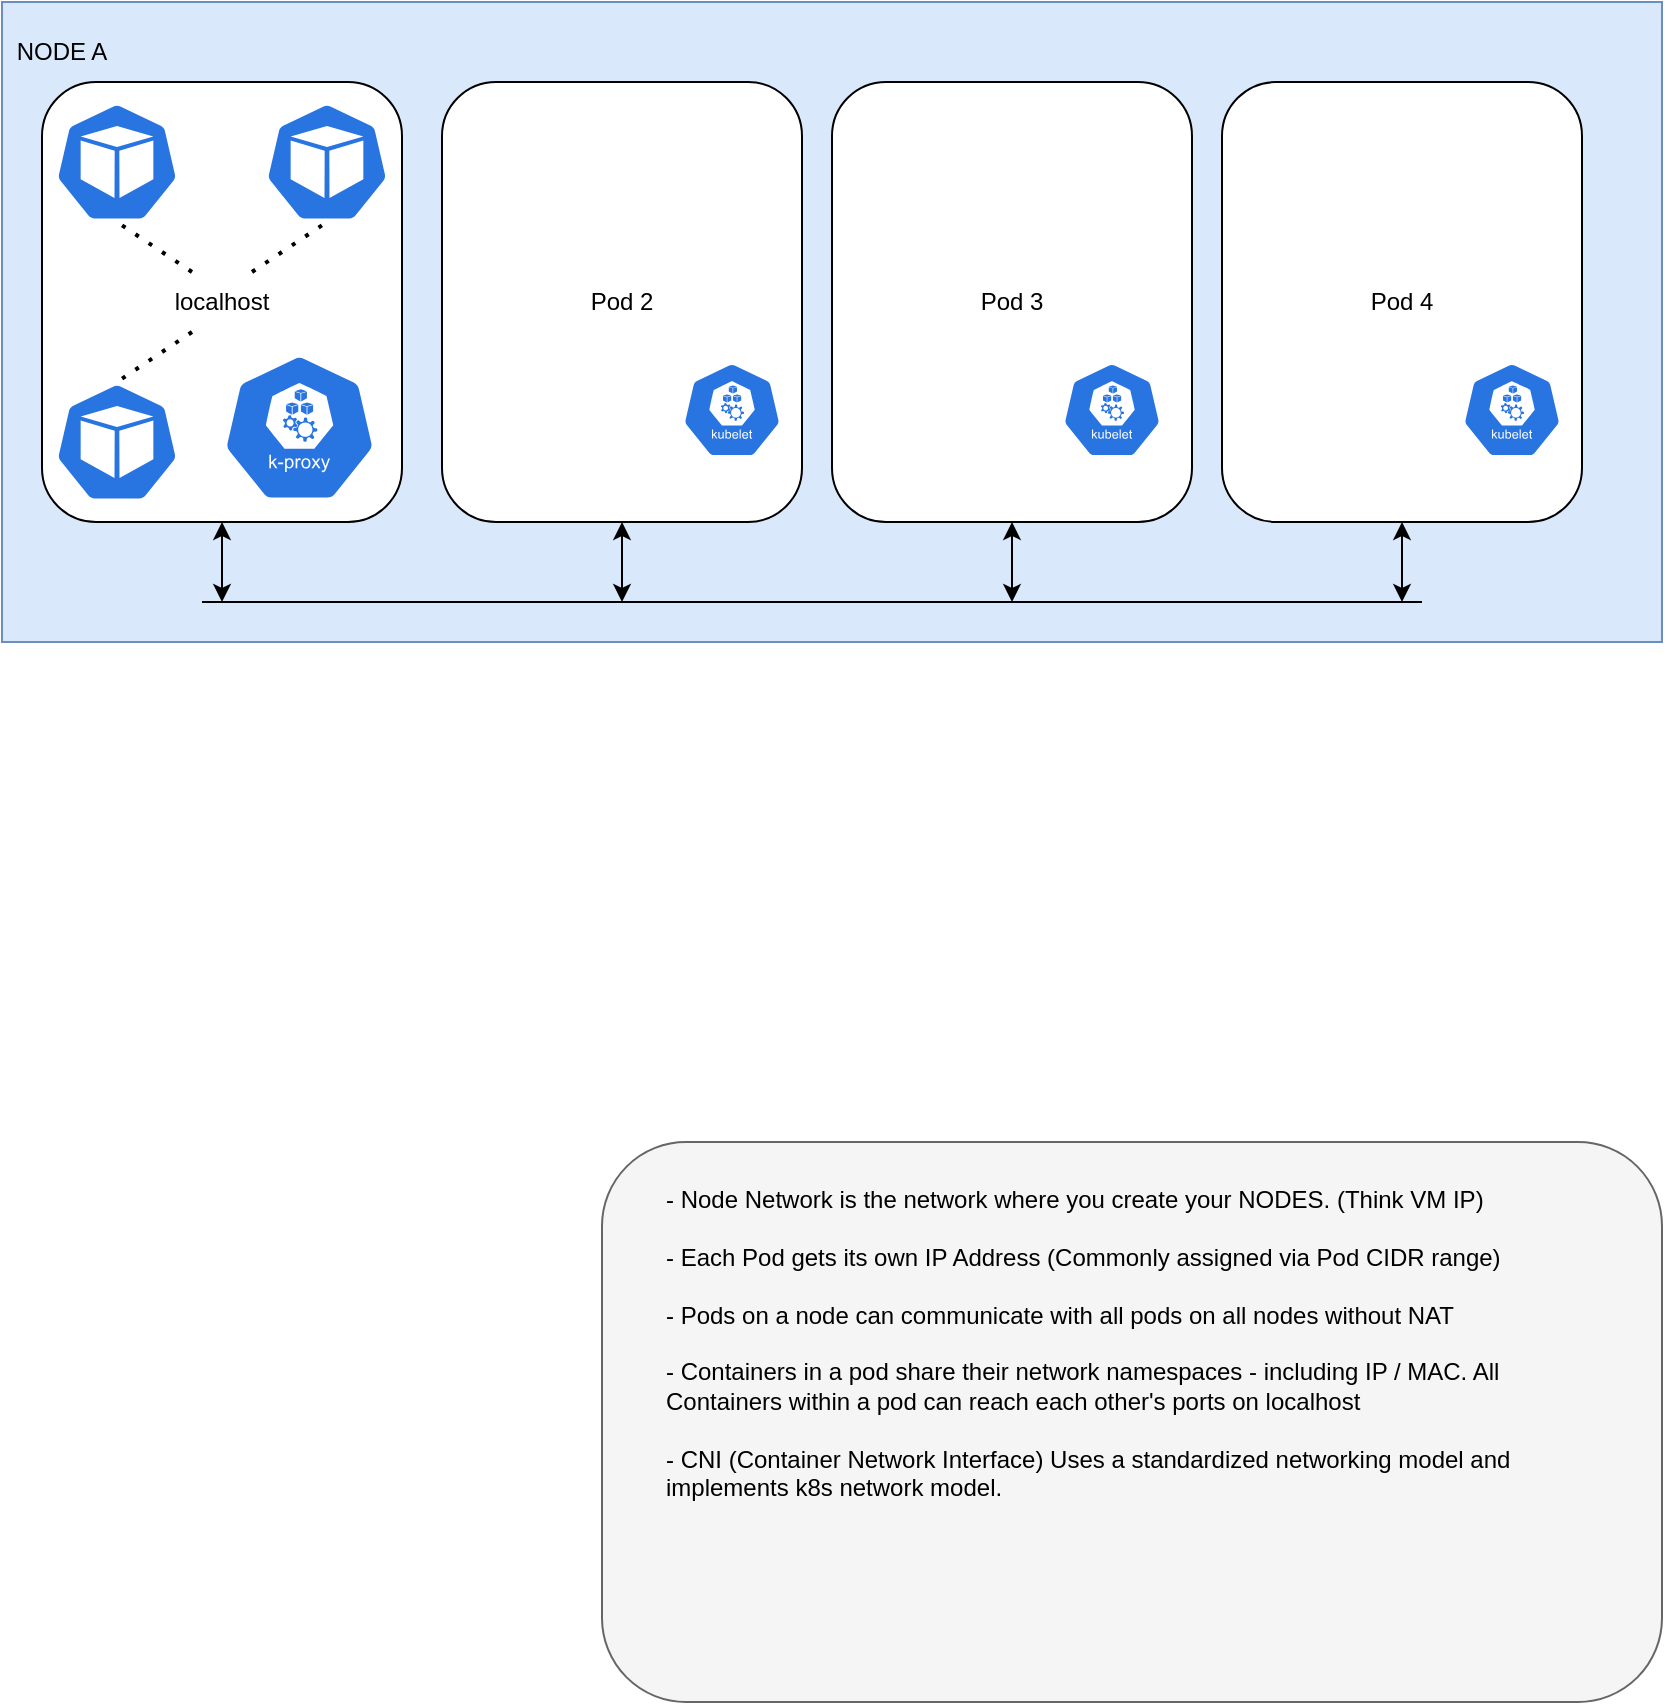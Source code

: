 <mxfile version="16.5.6" type="github">
  <diagram id="RHLKwkL4h5wyCe-F_8rd" name="Page-1">
    <mxGraphModel dx="2062" dy="1122" grid="1" gridSize="10" guides="1" tooltips="1" connect="1" arrows="1" fold="1" page="1" pageScale="1" pageWidth="850" pageHeight="1100" math="0" shadow="0">
      <root>
        <mxCell id="0" />
        <mxCell id="1" parent="0" />
        <mxCell id="o5yGgpFJr68m9ZrSQz2m-14" value="" style="rounded=0;whiteSpace=wrap;html=1;fillColor=#dae8fc;strokeColor=#6c8ebf;" vertex="1" parent="1">
          <mxGeometry x="10" y="100" width="830" height="320" as="geometry" />
        </mxCell>
        <mxCell id="o5yGgpFJr68m9ZrSQz2m-1" value="" style="rounded=1;whiteSpace=wrap;html=1;" vertex="1" parent="1">
          <mxGeometry x="30" y="140" width="180" height="220" as="geometry" />
        </mxCell>
        <mxCell id="o5yGgpFJr68m9ZrSQz2m-2" value="Pod 2" style="rounded=1;whiteSpace=wrap;html=1;" vertex="1" parent="1">
          <mxGeometry x="230" y="140" width="180" height="220" as="geometry" />
        </mxCell>
        <mxCell id="o5yGgpFJr68m9ZrSQz2m-3" value="Pod 3" style="rounded=1;whiteSpace=wrap;html=1;" vertex="1" parent="1">
          <mxGeometry x="425" y="140" width="180" height="220" as="geometry" />
        </mxCell>
        <mxCell id="o5yGgpFJr68m9ZrSQz2m-4" value="Pod 4" style="rounded=1;whiteSpace=wrap;html=1;" vertex="1" parent="1">
          <mxGeometry x="620" y="140" width="180" height="220" as="geometry" />
        </mxCell>
        <mxCell id="o5yGgpFJr68m9ZrSQz2m-5" value="" style="sketch=0;html=1;dashed=0;whitespace=wrap;fillColor=#2875E2;strokeColor=#ffffff;points=[[0.005,0.63,0],[0.1,0.2,0],[0.9,0.2,0],[0.5,0,0],[0.995,0.63,0],[0.72,0.99,0],[0.5,1,0],[0.28,0.99,0]];shape=mxgraph.kubernetes.icon;prIcon=kubelet" vertex="1" parent="1">
          <mxGeometry x="350" y="280" width="50" height="48" as="geometry" />
        </mxCell>
        <mxCell id="o5yGgpFJr68m9ZrSQz2m-7" value="" style="sketch=0;html=1;dashed=0;whitespace=wrap;fillColor=#2875E2;strokeColor=#ffffff;points=[[0.005,0.63,0],[0.1,0.2,0],[0.9,0.2,0],[0.5,0,0],[0.995,0.63,0],[0.72,0.99,0],[0.5,1,0],[0.28,0.99,0]];shape=mxgraph.kubernetes.icon;prIcon=pod" vertex="1" parent="1">
          <mxGeometry x="30" y="150" width="75" height="60" as="geometry" />
        </mxCell>
        <mxCell id="o5yGgpFJr68m9ZrSQz2m-11" value="" style="sketch=0;html=1;dashed=0;whitespace=wrap;fillColor=#2875E2;strokeColor=#ffffff;points=[[0.005,0.63,0],[0.1,0.2,0],[0.9,0.2,0],[0.5,0,0],[0.995,0.63,0],[0.72,0.99,0],[0.5,1,0],[0.28,0.99,0]];shape=mxgraph.kubernetes.icon;prIcon=kubelet" vertex="1" parent="1">
          <mxGeometry x="540" y="280" width="50" height="48" as="geometry" />
        </mxCell>
        <mxCell id="o5yGgpFJr68m9ZrSQz2m-12" value="" style="sketch=0;html=1;dashed=0;whitespace=wrap;fillColor=#2875E2;strokeColor=#ffffff;points=[[0.005,0.63,0],[0.1,0.2,0],[0.9,0.2,0],[0.5,0,0],[0.995,0.63,0],[0.72,0.99,0],[0.5,1,0],[0.28,0.99,0]];shape=mxgraph.kubernetes.icon;prIcon=kubelet" vertex="1" parent="1">
          <mxGeometry x="740" y="280" width="50" height="48" as="geometry" />
        </mxCell>
        <mxCell id="o5yGgpFJr68m9ZrSQz2m-15" value="NODE A" style="text;html=1;strokeColor=none;fillColor=none;align=center;verticalAlign=middle;whiteSpace=wrap;rounded=0;" vertex="1" parent="1">
          <mxGeometry x="10" y="110" width="60" height="30" as="geometry" />
        </mxCell>
        <mxCell id="o5yGgpFJr68m9ZrSQz2m-19" value="" style="endArrow=none;html=1;rounded=0;" edge="1" parent="1">
          <mxGeometry width="50" height="50" relative="1" as="geometry">
            <mxPoint x="110" y="400" as="sourcePoint" />
            <mxPoint x="720" y="400" as="targetPoint" />
          </mxGeometry>
        </mxCell>
        <mxCell id="o5yGgpFJr68m9ZrSQz2m-20" value="" style="endArrow=classic;startArrow=classic;html=1;rounded=0;entryX=0.5;entryY=1;entryDx=0;entryDy=0;" edge="1" parent="1" target="o5yGgpFJr68m9ZrSQz2m-2">
          <mxGeometry width="50" height="50" relative="1" as="geometry">
            <mxPoint x="320" y="400" as="sourcePoint" />
            <mxPoint x="450" y="350" as="targetPoint" />
          </mxGeometry>
        </mxCell>
        <mxCell id="o5yGgpFJr68m9ZrSQz2m-22" value="" style="endArrow=classic;startArrow=classic;html=1;rounded=0;entryX=0.5;entryY=1;entryDx=0;entryDy=0;" edge="1" parent="1" target="o5yGgpFJr68m9ZrSQz2m-1">
          <mxGeometry width="50" height="50" relative="1" as="geometry">
            <mxPoint x="120" y="400" as="sourcePoint" />
            <mxPoint x="450" y="350" as="targetPoint" />
          </mxGeometry>
        </mxCell>
        <mxCell id="o5yGgpFJr68m9ZrSQz2m-23" value="" style="endArrow=classic;startArrow=classic;html=1;rounded=0;entryX=0.5;entryY=1;entryDx=0;entryDy=0;" edge="1" parent="1" target="o5yGgpFJr68m9ZrSQz2m-3">
          <mxGeometry width="50" height="50" relative="1" as="geometry">
            <mxPoint x="515" y="400" as="sourcePoint" />
            <mxPoint x="450" y="350" as="targetPoint" />
          </mxGeometry>
        </mxCell>
        <mxCell id="o5yGgpFJr68m9ZrSQz2m-24" value="" style="endArrow=classic;startArrow=classic;html=1;rounded=0;entryX=0.5;entryY=1;entryDx=0;entryDy=0;" edge="1" parent="1" target="o5yGgpFJr68m9ZrSQz2m-4">
          <mxGeometry width="50" height="50" relative="1" as="geometry">
            <mxPoint x="710" y="400" as="sourcePoint" />
            <mxPoint x="450" y="350" as="targetPoint" />
          </mxGeometry>
        </mxCell>
        <mxCell id="o5yGgpFJr68m9ZrSQz2m-25" value="" style="sketch=0;html=1;dashed=0;whitespace=wrap;fillColor=#2875E2;strokeColor=#ffffff;points=[[0.005,0.63,0],[0.1,0.2,0],[0.9,0.2,0],[0.5,0,0],[0.995,0.63,0],[0.72,0.99,0],[0.5,1,0],[0.28,0.99,0]];shape=mxgraph.kubernetes.icon;prIcon=pod" vertex="1" parent="1">
          <mxGeometry x="135" y="150" width="75" height="60" as="geometry" />
        </mxCell>
        <mxCell id="o5yGgpFJr68m9ZrSQz2m-27" value="" style="sketch=0;html=1;dashed=0;whitespace=wrap;fillColor=#2875E2;strokeColor=#ffffff;points=[[0.005,0.63,0],[0.1,0.2,0],[0.9,0.2,0],[0.5,0,0],[0.995,0.63,0],[0.72,0.99,0],[0.5,1,0],[0.28,0.99,0]];shape=mxgraph.kubernetes.icon;prIcon=pod" vertex="1" parent="1">
          <mxGeometry x="30" y="290" width="75" height="60" as="geometry" />
        </mxCell>
        <mxCell id="o5yGgpFJr68m9ZrSQz2m-28" value="" style="endArrow=none;dashed=1;html=1;dashPattern=1 3;strokeWidth=2;rounded=0;entryX=0.5;entryY=1;entryDx=0;entryDy=0;entryPerimeter=0;exitX=0.25;exitY=0;exitDx=0;exitDy=0;" edge="1" parent="1" source="o5yGgpFJr68m9ZrSQz2m-29" target="o5yGgpFJr68m9ZrSQz2m-7">
          <mxGeometry width="50" height="50" relative="1" as="geometry">
            <mxPoint x="120" y="250" as="sourcePoint" />
            <mxPoint x="450" y="350" as="targetPoint" />
          </mxGeometry>
        </mxCell>
        <mxCell id="o5yGgpFJr68m9ZrSQz2m-29" value="localhost" style="text;html=1;strokeColor=none;fillColor=none;align=center;verticalAlign=middle;whiteSpace=wrap;rounded=0;" vertex="1" parent="1">
          <mxGeometry x="90" y="235" width="60" height="30" as="geometry" />
        </mxCell>
        <mxCell id="o5yGgpFJr68m9ZrSQz2m-30" value="" style="endArrow=none;dashed=1;html=1;dashPattern=1 3;strokeWidth=2;rounded=0;entryX=0.5;entryY=1;entryDx=0;entryDy=0;entryPerimeter=0;exitX=0.75;exitY=0;exitDx=0;exitDy=0;" edge="1" parent="1" source="o5yGgpFJr68m9ZrSQz2m-29" target="o5yGgpFJr68m9ZrSQz2m-25">
          <mxGeometry width="50" height="50" relative="1" as="geometry">
            <mxPoint x="400" y="400" as="sourcePoint" />
            <mxPoint x="450" y="350" as="targetPoint" />
          </mxGeometry>
        </mxCell>
        <mxCell id="o5yGgpFJr68m9ZrSQz2m-31" value="" style="endArrow=none;dashed=1;html=1;dashPattern=1 3;strokeWidth=2;rounded=0;entryX=0.5;entryY=0;entryDx=0;entryDy=0;entryPerimeter=0;exitX=0.25;exitY=1;exitDx=0;exitDy=0;" edge="1" parent="1" source="o5yGgpFJr68m9ZrSQz2m-29" target="o5yGgpFJr68m9ZrSQz2m-27">
          <mxGeometry width="50" height="50" relative="1" as="geometry">
            <mxPoint x="400" y="400" as="sourcePoint" />
            <mxPoint x="450" y="350" as="targetPoint" />
          </mxGeometry>
        </mxCell>
        <mxCell id="o5yGgpFJr68m9ZrSQz2m-33" value="" style="sketch=0;html=1;dashed=0;whitespace=wrap;fillColor=#2875E2;strokeColor=#ffffff;points=[[0.005,0.63,0],[0.1,0.2,0],[0.9,0.2,0],[0.5,0,0],[0.995,0.63,0],[0.72,0.99,0],[0.5,1,0],[0.28,0.99,0]];shape=mxgraph.kubernetes.icon;prIcon=k_proxy" vertex="1" parent="1">
          <mxGeometry x="120" y="275.6" width="77.5" height="74.4" as="geometry" />
        </mxCell>
        <mxCell id="o5yGgpFJr68m9ZrSQz2m-34" value="" style="rounded=1;whiteSpace=wrap;html=1;fillColor=#f5f5f5;strokeColor=#666666;fontColor=#333333;" vertex="1" parent="1">
          <mxGeometry x="310" y="670" width="530" height="280" as="geometry" />
        </mxCell>
        <mxCell id="o5yGgpFJr68m9ZrSQz2m-38" value="- Node Network is the network where you create your NODES. (Think VM IP)&lt;br&gt;&lt;br&gt;- Each Pod gets its own IP Address (Commonly assigned via Pod CIDR range)&lt;br&gt;&lt;br&gt;- Pods on a node can communicate with all pods on all nodes without NAT&lt;br&gt;&lt;br&gt;- Containers in a pod share their network namespaces - including IP / MAC. All Containers within a pod can reach each other&#39;s ports on localhost&lt;br&gt;&lt;br&gt;- CNI (Container Network Interface) Uses a standardized networking model and implements k8s network model." style="text;html=1;strokeColor=none;fillColor=none;align=left;verticalAlign=top;whiteSpace=wrap;rounded=0;" vertex="1" parent="1">
          <mxGeometry x="340" y="685" width="470" height="250" as="geometry" />
        </mxCell>
      </root>
    </mxGraphModel>
  </diagram>
</mxfile>
